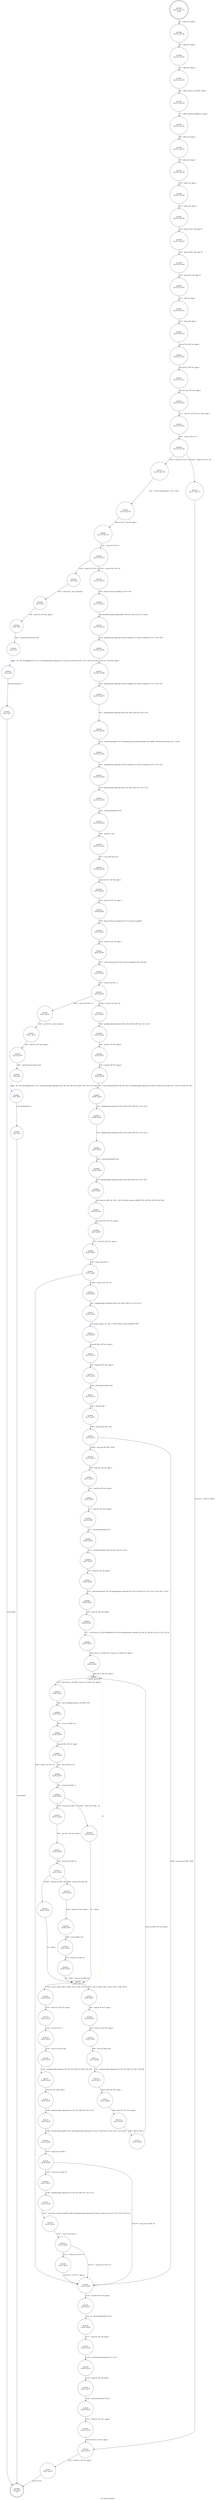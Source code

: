 digraph ctrl_send_command {
label="ctrl_send_command"
17986 [label="N17986\n(rp:0, ep:0)\nexit", shape="doublecircle"]
17987 [label="N17987\n(rp:137, ep:137)\nentry", shape="doublecircle"]
17987 -> 17989 [label="%3 = alloca i32, align 4"]
17989 [label="N17989\n(rp:136, ep:136)", shape="circle"]
17989 -> 17990 [label="%4 = alloca i8*, align 8"]
17990 [label="N17990\n(rp:135, ep:135)", shape="circle"]
17990 -> 17991 [label="%5 = alloca i8*, align 8"]
17991 [label="N17991\n(rp:134, ep:134)", shape="circle"]
17991 -> 17992 [label="%6 = alloca %struct._IO_FILE*, align 8"]
17992 [label="N17992\n(rp:133, ep:133)", shape="circle"]
17992 -> 17993 [label="%7 = alloca %struct.sockaddr_un, align 2"]
17993 [label="N17993\n(rp:132, ep:132)", shape="circle"]
17993 -> 17994 [label="%8 = alloca i32, align 4"]
17994 [label="N17994\n(rp:131, ep:131)", shape="circle"]
17994 -> 17995 [label="%9 = alloca i32, align 4"]
17995 [label="N17995\n(rp:130, ep:130)", shape="circle"]
17995 -> 17996 [label="%10 = alloca i32, align 4"]
17996 [label="N17996\n(rp:129, ep:129)", shape="circle"]
17996 -> 17997 [label="%11 = alloca i32, align 4"]
17997 [label="N17997\n(rp:128, ep:128)", shape="circle"]
17997 -> 17998 [label="%12 = alloca [1024 x i8], align 16"]
17998 [label="N17998\n(rp:127, ep:127)", shape="circle"]
17998 -> 17999 [label="%13 = alloca [1024 x i8], align 16"]
17999 [label="N17999\n(rp:126, ep:126)", shape="circle"]
17999 -> 18000 [label="%14 = alloca [32 x i8], align 16"]
18000 [label="N18000\n(rp:125, ep:125)", shape="circle"]
18000 -> 18001 [label="%15 = alloca i8, align 1"]
18001 [label="N18001\n(rp:124, ep:124)", shape="circle"]
18001 -> 18002 [label="%16 = alloca i8*, align 8"]
18002 [label="N18002\n(rp:123, ep:123)", shape="circle"]
18002 -> 18004 [label="store i8* %0, i8** %4, align 8"]
18004 [label="N18004\n(rp:122, ep:122)", shape="circle"]
18004 -> 18017 [label="store i8* %1, i8** %5, align 8"]
18017 [label="N18017\n(rp:121, ep:121)", shape="circle"]
18017 -> 18018 [label="store i8* null, i8** %16, align 8"]
18018 [label="N18018\n(rp:120, ep:120)", shape="circle"]
18018 -> 18019 [label="%17 = load i32, i32* @_ctrl_is_slave, align 4"]
18019 [label="N18019\n(rp:119, ep:119)", shape="circle"]
18019 -> 18020 [label="%18 = icmp ne i32 %17, 0"]
18020 [label="N18020\n(rp:118, ep:118)", shape="circle"]
18020 -> 18145 [label="[%18 = icmp ne i32 %17, 0]"]
18020 -> 18146 [label="[!(%18 = icmp ne i32 %17, 0)]"]
18024 [label="N18024\n(rp:115, ep:115)", shape="circle"]
18024 -> 18025 [label="store i32 %21, i32* %8, align 4"]
18025 [label="N18025\n(rp:114, ep:114)", shape="circle"]
18025 -> 18026 [label="%22 = icmp slt i32 %21, 0"]
18026 [label="N18026\n(rp:113, ep:113)", shape="circle"]
18026 -> 18147 [label="[%22 = icmp slt i32 %21, 0]"]
18026 -> 18148 [label="[!(%22 = icmp slt i32 %21, 0)]"]
18028 [label="N18028\n(rp:5, ep:5)", shape="circle"]
18028 -> 18029 [label="%25 = load i32, i32* %24, align 4"]
18029 [label="N18029\n(rp:4, ep:4)", shape="circle"]
18029 -> 18030 [label="%26 = call i8* @strerror(i32 %25)"]
18030 [label="N18030\n(rp:3, ep:3)", shape="circle"]
18030 -> 18031 [label="logger --@-- call void @logger(i32 6, i32 3, i8* getelementptr inbounds ([41 x i8], [41 x i8]* @.str.8.467, i32 0, i32 0), i8* %26)", style="dashed", color="blue"]
18031 [label="N18031\n(rp:2, ep:2)", shape="circle"]
18031 -> 18032 [label="call void @exit(i32 1)"]
18032 [label="N18032\n(rp:1, ep:1)", shape="circle"]
18032 -> 17986 [label="unreachable"]
18034 [label="N18034\n(rp:111, ep:111)", shape="circle"]
18034 -> 18035 [label="call void @llvm.memset.p0i8.i64(i8* %28, i8 0, i64 110, i32 2, i1 false)"]
18035 [label="N18035\n(rp:110, ep:110)", shape="circle"]
18035 -> 18036 [label="%29 = getelementptr inbounds %struct.sockaddr_un, %struct.sockaddr_un* %7, i32 0, i32 0"]
18036 [label="N18036\n(rp:109, ep:109)", shape="circle"]
18036 -> 18037 [label="store i16 1, i16* %29, align 2"]
18037 [label="N18037\n(rp:108, ep:108)", shape="circle"]
18037 -> 18038 [label="%30 = getelementptr inbounds %struct.sockaddr_un, %struct.sockaddr_un* %7, i32 0, i32 1"]
18038 [label="N18038\n(rp:107, ep:107)", shape="circle"]
18038 -> 18039 [label="%31 = getelementptr inbounds [108 x i8], [108 x i8]* %30, i32 0, i32 0"]
18039 [label="N18039\n(rp:106, ep:106)", shape="circle"]
18039 -> 18040 [label="%32 = call i8* @strcpy(i8* %31, i8* getelementptr inbounds ([4096 x i8], [4096 x i8]* @ctrlsock_name, i32 0, i32 0))"]
18040 [label="N18040\n(rp:105, ep:105)", shape="circle"]
18040 -> 18041 [label="%33 = getelementptr inbounds %struct.sockaddr_un, %struct.sockaddr_un* %7, i32 0, i32 1"]
18041 [label="N18041\n(rp:104, ep:104)", shape="circle"]
18041 -> 18042 [label="%34 = getelementptr inbounds [108 x i8], [108 x i8]* %33, i32 0, i32 0"]
18042 [label="N18042\n(rp:103, ep:103)", shape="circle"]
18042 -> 18043 [label="%35 = call i64 @strlen(i8* %34)"]
18043 [label="N18043\n(rp:102, ep:102)", shape="circle"]
18043 -> 18044 [label="%36 = add i64 2, %35"]
18044 [label="N18044\n(rp:101, ep:101)", shape="circle"]
18044 -> 18045 [label="%37 = trunc i64 %36 to i32"]
18045 [label="N18045\n(rp:100, ep:100)", shape="circle"]
18045 -> 18046 [label="store i32 %37, i32* %9, align 4"]
18046 [label="N18046\n(rp:99, ep:99)", shape="circle"]
18046 -> 18047 [label="%38 = load i32, i32* %8, align 4"]
18047 [label="N18047\n(rp:98, ep:98)", shape="circle"]
18047 -> 18048 [label="%39 = bitcast %struct.sockaddr_un* %7 to %struct.sockaddr*"]
18048 [label="N18048\n(rp:97, ep:97)", shape="circle"]
18048 -> 18049 [label="%40 = load i32, i32* %9, align 4"]
18049 [label="N18049\n(rp:96, ep:96)", shape="circle"]
18049 -> 18050 [label="%41 = call i32 @connect(i32 %38, %struct.sockaddr* %39, i32 %40)"]
18050 [label="N18050\n(rp:95, ep:95)", shape="circle"]
18050 -> 18051 [label="%42 = icmp slt i32 %41, 0"]
18051 [label="N18051\n(rp:94, ep:94)", shape="circle"]
18051 -> 18149 [label="[%42 = icmp slt i32 %41, 0]"]
18051 -> 18150 [label="[!(%42 = icmp slt i32 %41, 0)]"]
18053 [label="N18053\n(rp:11, ep:11)", shape="circle"]
18053 -> 18054 [label="%45 = load i32, i32* %44, align 4"]
18054 [label="N18054\n(rp:10, ep:10)", shape="circle"]
18054 -> 18055 [label="%46 = call i8* @strerror(i32 %45)"]
18055 [label="N18055\n(rp:9, ep:9)", shape="circle"]
18055 -> 18056 [label="logger --@-- call void @logger(i32 6, i32 3, i8* getelementptr inbounds ([42 x i8], [42 x i8]* @.str.9.468, i32 0, i32 0), i8* %46)", style="dashed", color="blue"]
18056 [label="N18056\n(rp:8, ep:8)", shape="circle"]
18056 -> 18057 [label="call void @exit(i32 1)"]
18057 [label="N18057\n(rp:7, ep:7)", shape="circle"]
18057 -> 17986 [label="unreachable"]
18059 [label="N18059\n(rp:92, ep:92)", shape="circle"]
18059 -> 18060 [label="%49 = load i8*, i8** %4, align 8"]
18060 [label="N18060\n(rp:91, ep:91)", shape="circle"]
18060 -> 18061 [label="%50 = load i8*, i8** %5, align 8"]
18061 [label="N18061\n(rp:90, ep:90)", shape="circle"]
18061 -> 18062 [label="%51 = call i32 @snprintf(i8* %48, i64 1024, i8* getelementptr inbounds ([6 x i8], [6 x i8]* @.str.10.469, i32 0, i32 0), i8* %49, i8* %50)"]
18062 [label="N18062\n(rp:89, ep:89)", shape="circle"]
18062 -> 18063 [label="%52 = getelementptr inbounds [1024 x i8], [1024 x i8]* %12, i32 0, i32 0"]
18063 [label="N18063\n(rp:88, ep:88)", shape="circle"]
18063 -> 18064 [label="%53 = getelementptr inbounds [1024 x i8], [1024 x i8]* %12, i32 0, i32 0"]
18064 [label="N18064\n(rp:87, ep:87)", shape="circle"]
18064 -> 18065 [label="%54 = call i64 @strlen(i8* %53)"]
18065 [label="N18065\n(rp:86, ep:86)", shape="circle"]
18065 -> 18066 [label="%55 = getelementptr inbounds [1024 x i8], [1024 x i8]* %13, i32 0, i32 0"]
18066 [label="N18066\n(rp:85, ep:85)", shape="circle"]
18066 -> 18067 [label="utils_locale_to_utf8 --@-- %56 = call i32 @utils_locale_to_utf8(i8* %52, i64 %54, i8* %55, i64 1023)", style="dashed", color="blue"]
18067 [label="N18067\n(rp:84, ep:84)", shape="circle"]
18067 -> 18068 [label="store i32 %56, i32* %11, align 4"]
18068 [label="N18068\n(rp:83, ep:83)", shape="circle"]
18068 -> 18069 [label="%57 = load i32, i32* %11, align 4"]
18069 [label="N18069\n(rp:82, ep:82)", shape="circle"]
18069 -> 18070 [label="%58 = icmp ne i32 %57, 0"]
18070 [label="N18070\n(rp:81, ep:81)", shape="circle"]
18070 -> 18152 [label="[!(%58 = icmp ne i32 %57, 0)]"]
18070 -> 18134 [label="[%58 = icmp ne i32 %57, 0]"]
18073 [label="N18073\n(rp:79, ep:79)", shape="circle"]
18073 -> 18074 [label="utils_string_escape --@-- %62 = call i8* @utils_string_escape(i8* %61)", style="dashed", color="blue"]
18074 [label="N18074\n(rp:78, ep:78)", shape="circle"]
18074 -> 18075 [label="store i8* %62, i8** %16, align 8"]
18075 [label="N18075\n(rp:77, ep:77)", shape="circle"]
18075 -> 18076 [label="%63 = load i8*, i8** %16, align 8"]
18076 [label="N18076\n(rp:76, ep:76)", shape="circle"]
18076 -> 18077 [label="%64 = call i64 @strlen(i8* %63)"]
18077 [label="N18077\n(rp:75, ep:75)", shape="circle"]
18077 -> 18078 [label="%65 = add i64 %64, 1"]
18078 [label="N18078\n(rp:74, ep:74)", shape="circle"]
18078 -> 18079 [label="%66 = icmp ugt i64 %65, 1023"]
18079 [label="N18079\n(rp:73, ep:73)", shape="circle"]
18079 -> 18154 [label="[!(%66 = icmp ugt i64 %65, 1023)]"]
18079 -> 18134 [label="[%66 = icmp ugt i64 %65, 1023]"]
18082 [label="N18082\n(rp:71, ep:71)", shape="circle"]
18082 -> 18083 [label="%70 = load i8*, i8** %16, align 8"]
18083 [label="N18083\n(rp:70, ep:70)", shape="circle"]
18083 -> 18084 [label="%71 = load i8*, i8** %16, align 8"]
18084 [label="N18084\n(rp:69, ep:69)", shape="circle"]
18084 -> 18085 [label="%72 = call i64 @strlen(i8* %71)"]
18085 [label="N18085\n(rp:68, ep:68)", shape="circle"]
18085 -> 18086 [label="%73 = call i64 @send(i32 %69, i8* %70, i64 %72, i32 0)"]
18086 [label="N18086\n(rp:67, ep:67)", shape="circle"]
18086 -> 18087 [label="%74 = load i32, i32* %8, align 4"]
18087 [label="N18087\n(rp:66, ep:66)", shape="circle"]
18087 -> 18088 [label="%75 = call i64 @send(i32 %74, i8* getelementptr inbounds ([2 x i8], [2 x i8]* @.str.11.470, i32 0, i32 0), i64 1, i32 0)"]
18088 [label="N18088\n(rp:65, ep:65)", shape="circle"]
18088 -> 18089 [label="%76 = load i32, i32* %8, align 4"]
18089 [label="N18089\n(rp:64, ep:64)", shape="circle"]
18089 -> 18090 [label="%77 = call %struct._IO_FILE* @fdopen(i32 %76, i8* getelementptr inbounds ([2 x i8], [2 x i8]* @.str.12.471, i32 0, i32 0))"]
18090 [label="N18090\n(rp:63, ep:63)", shape="circle"]
18090 -> 18091 [label="store %struct._IO_FILE* %77, %struct._IO_FILE** %6, align 8"]
18091 [label="N18091\n(rp:62, ep:62)", shape="circle"]
18091 -> 18093 [label="store i32 0, i32* %10, align 4"]
18093 [label="N18093\n(rp:61, ep:53)", shape="box"]
18093 -> 18094 [label="%79 = load %struct._IO_FILE*, %struct._IO_FILE** %6, align 8"]
18093 -> 18093 [label="@", style="dashed", color="orange"]
18093 -> 18107 [label="@", style="dashed", color="orange"]
18094 [label="N18094\n(rp:60, ep:52)", shape="circle"]
18094 -> 18095 [label="%80 = call i32 @fgetc(%struct._IO_FILE* %79)"]
18095 [label="N18095\n(rp:59, ep:51)", shape="circle"]
18095 -> 18096 [label="%81 = trunc i32 %80 to i8"]
18096 [label="N18096\n(rp:58, ep:50)", shape="circle"]
18096 -> 18097 [label="store i8 %81, i8* %15, align 1"]
18097 [label="N18097\n(rp:57, ep:49)", shape="circle"]
18097 -> 18098 [label="%82 = sext i8 %81 to i32"]
18098 [label="N18098\n(rp:56, ep:48)", shape="circle"]
18098 -> 18099 [label="%83 = icmp ne i32 %82, -1"]
18099 [label="N18099\n(rp:55, ep:47)", shape="circle"]
18099 -> 18155 [label="[%83 = icmp ne i32 %82, -1]"]
18099 -> 18156 [label="[!(%83 = icmp ne i32 %82, -1)]"]
18101 [label="N18101\n(rp:52, ep:45)", shape="circle"]
18101 -> 18102 [label="%86 = icmp slt i32 %85, 32"]
18102 [label="N18102\n(rp:51, ep:44)", shape="circle"]
18102 -> 18158 [label="[%86 = icmp slt i32 %85, 32]"]
18102 -> 18159 [label="[!(%86 = icmp slt i32 %85, 32)]"]
18104 [label="N18104\n(rp:48, ep:42)", shape="circle"]
18104 -> 18105 [label="%89 = sext i8 %88 to i32"]
18105 [label="N18105\n(rp:47, ep:41)", shape="circle"]
18105 -> 18106 [label="%90 = icmp ne i32 %89, 10"]
18106 [label="N18106\n(rp:46, ep:40)", shape="circle"]
18106 -> 18107 [label="92 = [%90 = icmp ne i32 %89, 10]"]
18107 [label="N18107\n(rp:45, ep:37)", shape="box"]
18107 -> 18162 [label="[%92 = phi i1 [ false, %84 ], [ false, %78 ], [ %90, %87 ]]"]
18107 -> 18163 [label="[!(%92 = phi i1 [ false, %84 ], [ false, %78 ], [ %90, %87 ])]"]
18109 [label="N18109\n(rp:19, ep:60)", shape="circle"]
18109 -> 18110 [label="%95 = load i32, i32* %10, align 4"]
18110 [label="N18110\n(rp:18, ep:59)", shape="circle"]
18110 -> 18111 [label="%96 = sext i32 %95 to i64"]
18111 [label="N18111\n(rp:17, ep:58)", shape="circle"]
18111 -> 18112 [label="%97 = getelementptr inbounds [32 x i8], [32 x i8]* %14, i64 0, i64 %96"]
18112 [label="N18112\n(rp:16, ep:57)", shape="circle"]
18112 -> 18113 [label="store i8 %94, i8* %97, align 1"]
18113 [label="N18113\n(rp:15, ep:56)", shape="circle"]
18113 -> 18114 [label="%98 = load i32, i32* %10, align 4"]
18114 [label="N18114\n(rp:14, ep:55)", shape="circle"]
18114 -> 18115 [label="%99 = add i32 %98, 1"]
18115 [label="N18115\n(rp:13, ep:54)", shape="circle"]
18115 -> 18093 [label="store i32 %99, i32* %10, align 4"]
18118 [label="N18118\n(rp:43, ep:35)", shape="circle"]
18118 -> 18119 [label="%102 = sub i32 %101, 1"]
18119 [label="N18119\n(rp:42, ep:34)", shape="circle"]
18119 -> 18120 [label="%103 = sext i32 %102 to i64"]
18120 [label="N18120\n(rp:41, ep:33)", shape="circle"]
18120 -> 18121 [label="%104 = getelementptr inbounds [32 x i8], [32 x i8]* %14, i64 0, i64 %103"]
18121 [label="N18121\n(rp:40, ep:32)", shape="circle"]
18121 -> 18122 [label="store i8 0, i8* %104, align 1"]
18122 [label="N18122\n(rp:39, ep:31)", shape="circle"]
18122 -> 18123 [label="%105 = getelementptr inbounds [32 x i8], [32 x i8]* %14, i32 0, i32 0"]
18123 [label="N18123\n(rp:38, ep:30)", shape="circle"]
18123 -> 18124 [label="%106 = call i32 @strncmp(i8* %105, i8* getelementptr inbounds ([7 x i8], [7 x i8]* @.str.13.472, i32 0, i32 0), i64 6)"]
18124 [label="N18124\n(rp:37, ep:29)", shape="circle"]
18124 -> 18125 [label="%107 = icmp eq i32 %106, 0"]
18125 [label="N18125\n(rp:36, ep:28)", shape="circle"]
18125 -> 18164 [label="[%107 = icmp eq i32 %106, 0]"]
18125 -> 18134 [label="[!(%107 = icmp eq i32 %106, 0)]"]
18127 [label="N18127\n(rp:34, ep:26)", shape="circle"]
18127 -> 18128 [label="%110 = call i32 @__isoc99_sscanf(i8* %109, i8* getelementptr inbounds ([9 x i8], [9 x i8]* @.str.14.473, i32 0, i32 0), i32* %11)"]
18128 [label="N18128\n(rp:33, ep:25)", shape="circle"]
18128 -> 18129 [label="%111 = icmp ne i32 %110, 1"]
18129 [label="N18129\n(rp:32, ep:24)", shape="circle"]
18129 -> 18166 [label="[%111 = icmp ne i32 %110, 1]"]
18129 -> 18134 [label="[!(%111 = icmp ne i32 %110, 1)]"]
18134 [label="N18134\n(rp:30, ep:22)", shape="circle"]
18134 -> 18135 [label="%116 = load i8*, i8** %16, align 8"]
18135 [label="N18135\n(rp:29, ep:21)", shape="circle"]
18135 -> 18136 [label="xfree --@-- call void @xfree(i8* %116)", style="dashed", color="blue"]
18136 [label="N18136\n(rp:28, ep:20)", shape="circle"]
18136 -> 18137 [label="%117 = load i32, i32* %8, align 4"]
18137 [label="N18137\n(rp:27, ep:19)", shape="circle"]
18137 -> 18138 [label="%118 = call i32 @shutdown(i32 %117, i32 2)"]
18138 [label="N18138\n(rp:26, ep:18)", shape="circle"]
18138 -> 18139 [label="%119 = load i32, i32* %8, align 4"]
18139 [label="N18139\n(rp:25, ep:17)", shape="circle"]
18139 -> 18140 [label="%120 = call i32 @close(i32 %119)"]
18140 [label="N18140\n(rp:24, ep:16)", shape="circle"]
18140 -> 18141 [label="%121 = load i32, i32* %11, align 4"]
18141 [label="N18141\n(rp:23, ep:15)", shape="circle"]
18141 -> 18143 [label="store i32 %121, i32* %3, align 4"]
18143 [label="N18143\n(rp:22, ep:14)", shape="circle"]
18143 -> 18144 [label="%123 = load i32, i32* %3, align 4"]
18144 [label="N18144\n(rp:21, ep:13)", shape="circle"]
18144 -> 17986 [label="ret i32 %123"]
18145 [label="N18145\n(rp:116, ep:116)", shape="circle"]
18145 -> 18024 [label="%21 = call i32 @socket(i32 1, i32 1, i32 0)"]
18146 [label="N18146\n(rp:117, ep:117)", shape="circle"]
18146 -> 18143 [label="store i32 -1, i32* %3, align 4"]
18147 [label="N18147\n(rp:6, ep:6)", shape="circle"]
18147 -> 18028 [label="%24 = call i32* @__errno_location()"]
18148 [label="N18148\n(rp:112, ep:112)", shape="circle"]
18148 -> 18034 [label="%28 = bitcast %struct.sockaddr_un* %7 to i8*"]
18149 [label="N18149\n(rp:12, ep:12)", shape="circle"]
18149 -> 18053 [label="%44 = call i32* @__errno_location()"]
18150 [label="N18150\n(rp:93, ep:93)", shape="circle"]
18150 -> 18059 [label="%48 = getelementptr inbounds [1024 x i8], [1024 x i8]* %12, i32 0, i32 0"]
18152 [label="N18152\n(rp:80, ep:80)", shape="circle"]
18152 -> 18073 [label="%61 = getelementptr inbounds [1024 x i8], [1024 x i8]* %13, i32 0, i32 0"]
18154 [label="N18154\n(rp:72, ep:72)", shape="circle"]
18154 -> 18082 [label="%69 = load i32, i32* %8, align 4"]
18155 [label="N18155\n(rp:53, ep:46)", shape="circle"]
18155 -> 18101 [label="%85 = load i32, i32* %10, align 4"]
18156 [label="N18156\n(rp:54, ep:38)", shape="circle"]
18156 -> 18107 [label="92 = [false]"]
18158 [label="N18158\n(rp:49, ep:43)", shape="circle"]
18158 -> 18104 [label="%88 = load i8, i8* %15, align 1"]
18159 [label="N18159\n(rp:50, ep:39)", shape="circle"]
18159 -> 18107 [label="92 = [false]"]
18162 [label="N18162\n(rp:20, ep:61)", shape="circle"]
18162 -> 18109 [label="%94 = load i8, i8* %15, align 1"]
18163 [label="N18163\n(rp:44, ep:36)", shape="circle"]
18163 -> 18118 [label="%101 = load i32, i32* %10, align 4"]
18164 [label="N18164\n(rp:35, ep:27)", shape="circle"]
18164 -> 18127 [label="%109 = getelementptr inbounds [32 x i8], [32 x i8]* %14, i32 0, i32 0"]
18166 [label="N18166\n(rp:31, ep:23)", shape="circle"]
18166 -> 18134 [label="store i32 -1, i32* %11, align 4"]
}
